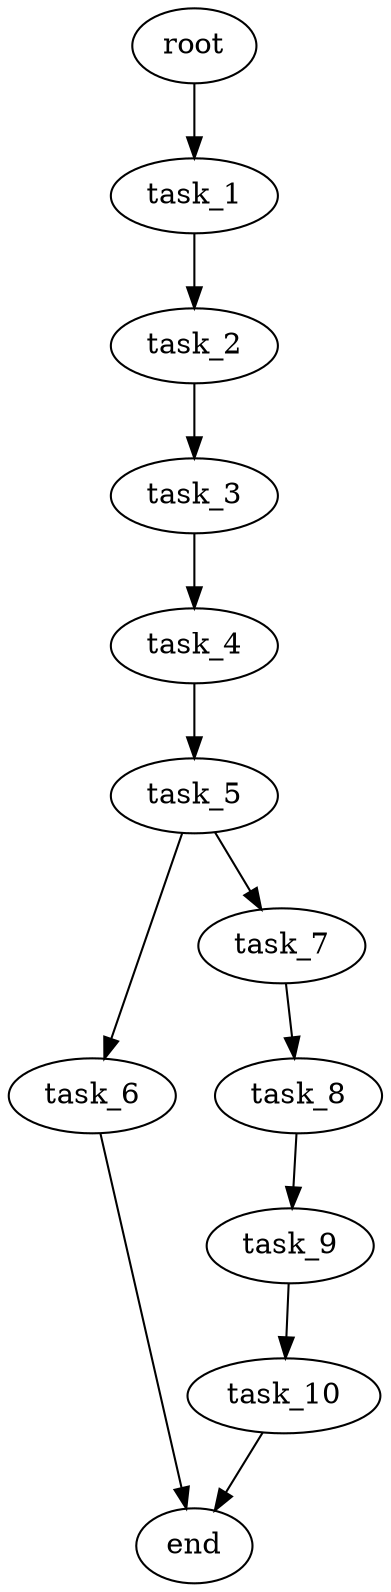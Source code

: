 digraph G {
  root [size="0.000000e+00"];
  task_1 [size="4.753348e+10"];
  task_2 [size="5.498486e+10"];
  task_3 [size="2.651301e+10"];
  task_4 [size="8.724458e+10"];
  task_5 [size="4.231956e+10"];
  task_6 [size="2.118770e+10"];
  task_7 [size="5.393422e+10"];
  task_8 [size="7.299581e+10"];
  task_9 [size="2.012309e+10"];
  task_10 [size="3.117851e+10"];
  end [size="0.000000e+00"];

  root -> task_1 [size="1.000000e-12"];
  task_1 -> task_2 [size="5.498486e+08"];
  task_2 -> task_3 [size="2.651301e+08"];
  task_3 -> task_4 [size="8.724458e+08"];
  task_4 -> task_5 [size="4.231956e+08"];
  task_5 -> task_6 [size="2.118770e+08"];
  task_5 -> task_7 [size="5.393422e+08"];
  task_6 -> end [size="1.000000e-12"];
  task_7 -> task_8 [size="7.299581e+08"];
  task_8 -> task_9 [size="2.012309e+08"];
  task_9 -> task_10 [size="3.117851e+08"];
  task_10 -> end [size="1.000000e-12"];
}
